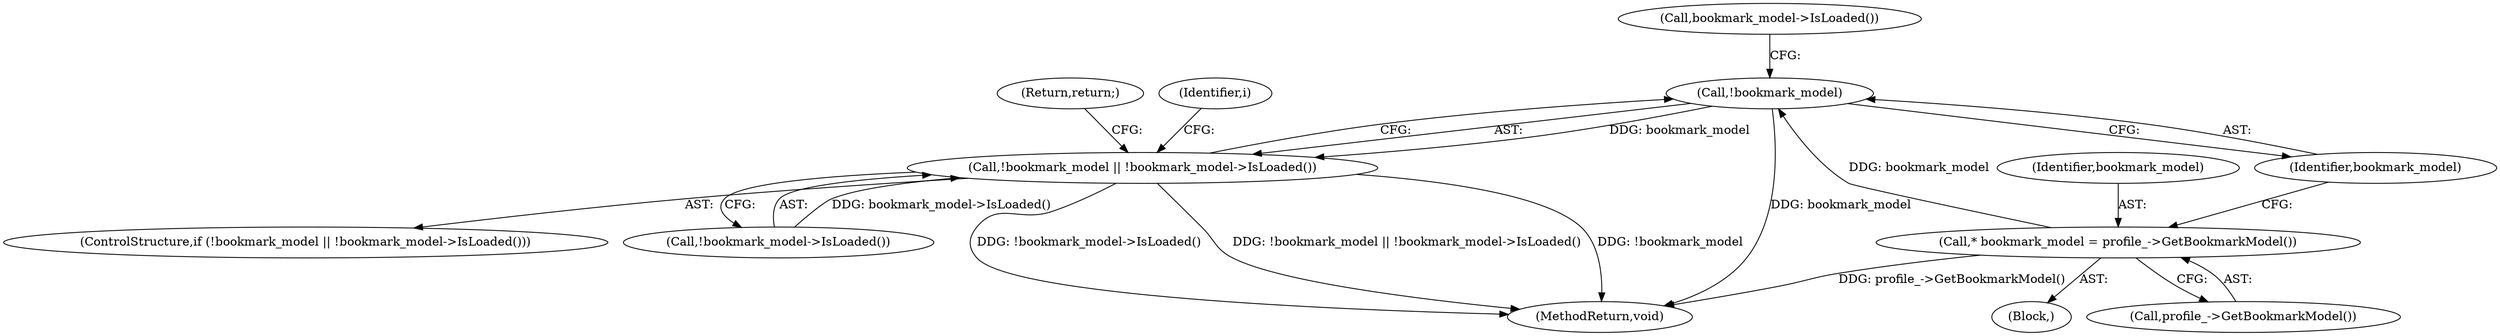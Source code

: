 digraph "1_Chrome_30f5bc981921d9c0221c82f38d80bd2d5c86a022_3@pointer" {
"1000115" [label="(Call,!bookmark_model)"];
"1000110" [label="(Call,* bookmark_model = profile_->GetBookmarkModel())"];
"1000114" [label="(Call,!bookmark_model || !bookmark_model->IsLoaded())"];
"1000114" [label="(Call,!bookmark_model || !bookmark_model->IsLoaded())"];
"1000110" [label="(Call,* bookmark_model = profile_->GetBookmarkModel())"];
"1000118" [label="(Call,bookmark_model->IsLoaded())"];
"1000113" [label="(ControlStructure,if (!bookmark_model || !bookmark_model->IsLoaded()))"];
"1000111" [label="(Identifier,bookmark_model)"];
"1000117" [label="(Call,!bookmark_model->IsLoaded())"];
"1000119" [label="(Return,return;)"];
"1000101" [label="(Block,)"];
"1000112" [label="(Call,profile_->GetBookmarkModel())"];
"1000123" [label="(Identifier,i)"];
"1000139" [label="(MethodReturn,void)"];
"1000115" [label="(Call,!bookmark_model)"];
"1000116" [label="(Identifier,bookmark_model)"];
"1000115" -> "1000114"  [label="AST: "];
"1000115" -> "1000116"  [label="CFG: "];
"1000116" -> "1000115"  [label="AST: "];
"1000118" -> "1000115"  [label="CFG: "];
"1000114" -> "1000115"  [label="CFG: "];
"1000115" -> "1000139"  [label="DDG: bookmark_model"];
"1000115" -> "1000114"  [label="DDG: bookmark_model"];
"1000110" -> "1000115"  [label="DDG: bookmark_model"];
"1000110" -> "1000101"  [label="AST: "];
"1000110" -> "1000112"  [label="CFG: "];
"1000111" -> "1000110"  [label="AST: "];
"1000112" -> "1000110"  [label="AST: "];
"1000116" -> "1000110"  [label="CFG: "];
"1000110" -> "1000139"  [label="DDG: profile_->GetBookmarkModel()"];
"1000114" -> "1000113"  [label="AST: "];
"1000114" -> "1000117"  [label="CFG: "];
"1000117" -> "1000114"  [label="AST: "];
"1000119" -> "1000114"  [label="CFG: "];
"1000123" -> "1000114"  [label="CFG: "];
"1000114" -> "1000139"  [label="DDG: !bookmark_model->IsLoaded()"];
"1000114" -> "1000139"  [label="DDG: !bookmark_model || !bookmark_model->IsLoaded()"];
"1000114" -> "1000139"  [label="DDG: !bookmark_model"];
"1000117" -> "1000114"  [label="DDG: bookmark_model->IsLoaded()"];
}

